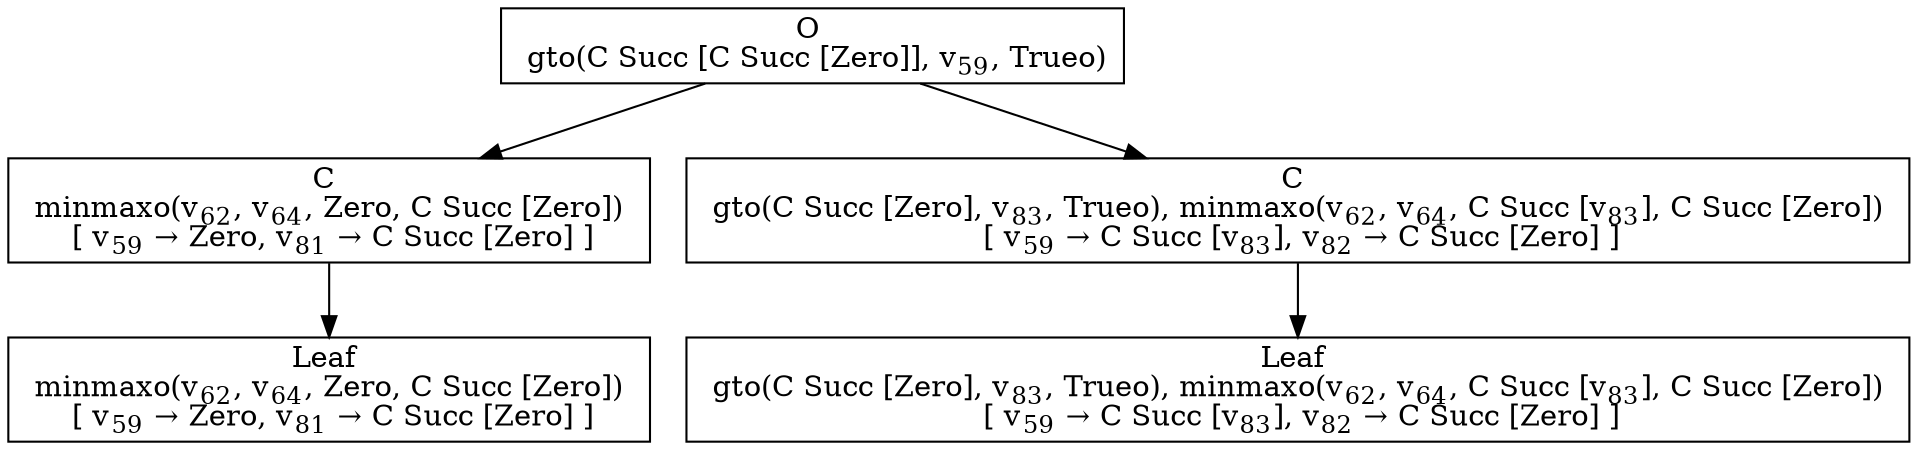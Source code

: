 digraph {
    graph [rankdir=TB
          ,bgcolor=transparent];
    node [shape=box
         ,fillcolor=white
         ,style=filled];
    0 [label=<O <BR/> gto(C Succ [C Succ [Zero]], v<SUB>59</SUB>, Trueo)>];
    1 [label=<C <BR/> minmaxo(v<SUB>62</SUB>, v<SUB>64</SUB>, Zero, C Succ [Zero]) <BR/>  [ v<SUB>59</SUB> &rarr; Zero, v<SUB>81</SUB> &rarr; C Succ [Zero] ] >];
    2 [label=<C <BR/> gto(C Succ [Zero], v<SUB>83</SUB>, Trueo), minmaxo(v<SUB>62</SUB>, v<SUB>64</SUB>, C Succ [v<SUB>83</SUB>], C Succ [Zero]) <BR/>  [ v<SUB>59</SUB> &rarr; C Succ [v<SUB>83</SUB>], v<SUB>82</SUB> &rarr; C Succ [Zero] ] >];
    3 [label=<Leaf <BR/> minmaxo(v<SUB>62</SUB>, v<SUB>64</SUB>, Zero, C Succ [Zero]) <BR/>  [ v<SUB>59</SUB> &rarr; Zero, v<SUB>81</SUB> &rarr; C Succ [Zero] ] >];
    4 [label=<Leaf <BR/> gto(C Succ [Zero], v<SUB>83</SUB>, Trueo), minmaxo(v<SUB>62</SUB>, v<SUB>64</SUB>, C Succ [v<SUB>83</SUB>], C Succ [Zero]) <BR/>  [ v<SUB>59</SUB> &rarr; C Succ [v<SUB>83</SUB>], v<SUB>82</SUB> &rarr; C Succ [Zero] ] >];
    0 -> 1 [label=""];
    0 -> 2 [label=""];
    1 -> 3 [label=""];
    2 -> 4 [label=""];
}